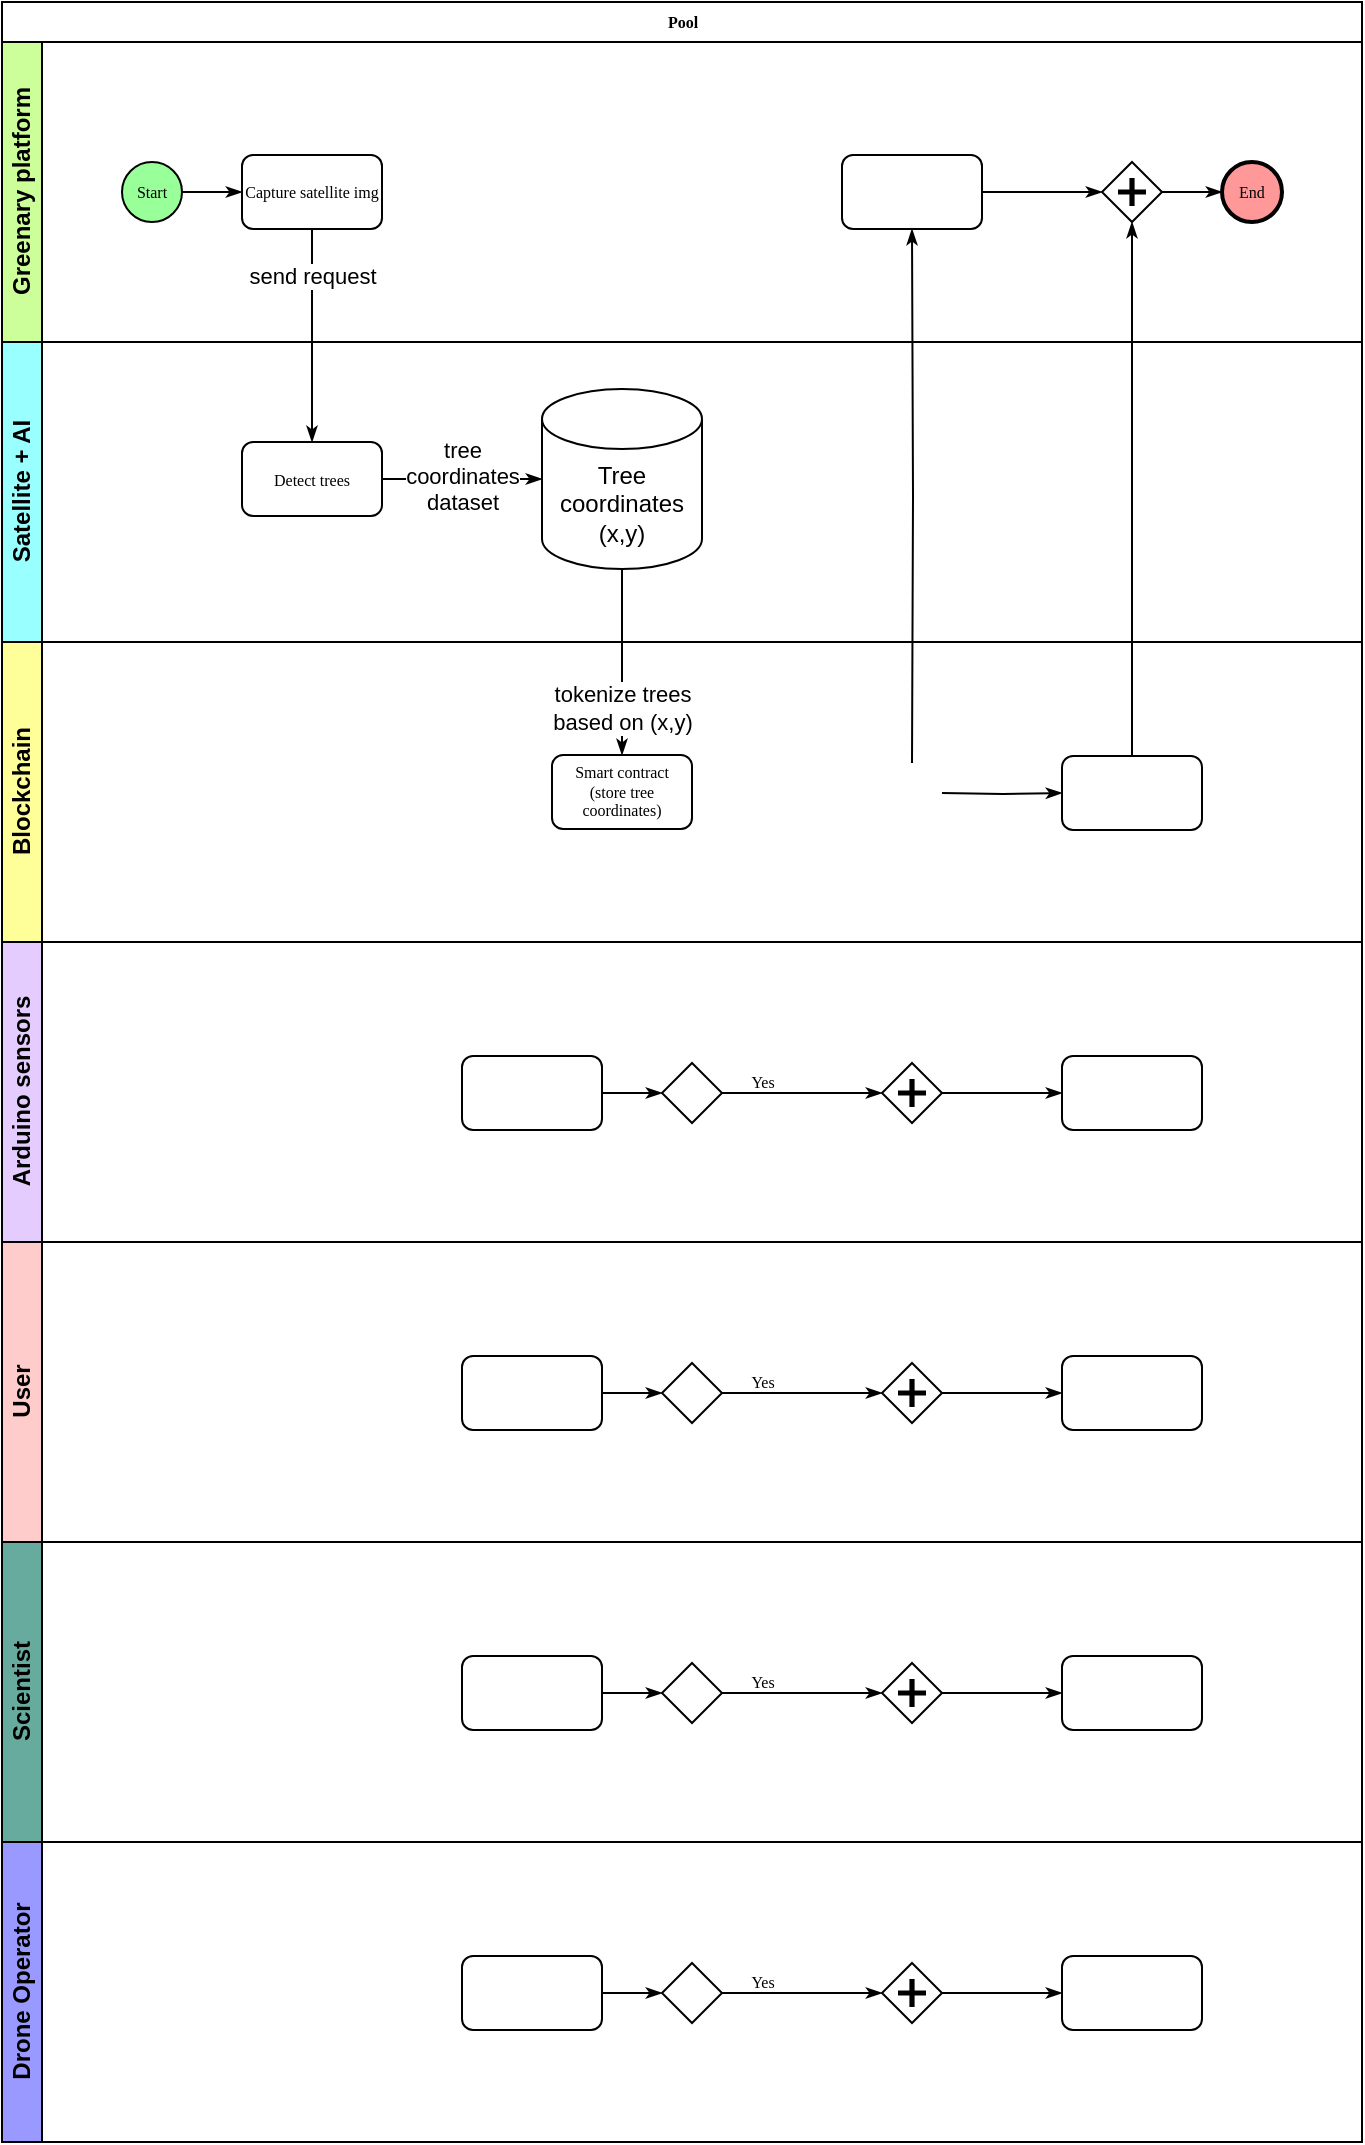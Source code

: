 <mxfile version="24.4.15" type="github">
  <diagram name="Page-1" id="c7488fd3-1785-93aa-aadb-54a6760d102a">
    <mxGraphModel dx="2035" dy="1175" grid="1" gridSize="10" guides="1" tooltips="1" connect="1" arrows="1" fold="1" page="1" pageScale="1" pageWidth="1100" pageHeight="850" background="none" math="0" shadow="0">
      <root>
        <mxCell id="0" />
        <mxCell id="1" parent="0" />
        <mxCell id="2b4e8129b02d487f-1" value="Pool" style="swimlane;html=1;childLayout=stackLayout;horizontal=1;startSize=20;horizontalStack=0;rounded=0;shadow=0;labelBackgroundColor=none;strokeWidth=1;fontFamily=Verdana;fontSize=8;align=center;" parent="1" vertex="1">
          <mxGeometry x="180" y="70" width="680" height="1070" as="geometry" />
        </mxCell>
        <mxCell id="2b4e8129b02d487f-2" value="Greenary platform" style="swimlane;html=1;startSize=20;horizontal=0;fillColor=#CCFF99;" parent="2b4e8129b02d487f-1" vertex="1">
          <mxGeometry y="20" width="680" height="150" as="geometry" />
        </mxCell>
        <mxCell id="2b4e8129b02d487f-18" style="edgeStyle=orthogonalEdgeStyle;rounded=0;html=1;labelBackgroundColor=none;startArrow=none;startFill=0;startSize=5;endArrow=classicThin;endFill=1;endSize=5;jettySize=auto;orthogonalLoop=1;strokeWidth=1;fontFamily=Verdana;fontSize=8" parent="2b4e8129b02d487f-2" source="2b4e8129b02d487f-5" target="2b4e8129b02d487f-6" edge="1">
          <mxGeometry relative="1" as="geometry" />
        </mxCell>
        <mxCell id="2b4e8129b02d487f-5" value="Start" style="ellipse;whiteSpace=wrap;html=1;rounded=0;shadow=0;labelBackgroundColor=none;strokeWidth=1;fontFamily=Verdana;fontSize=8;align=center;fillColor=#99FF99;" parent="2b4e8129b02d487f-2" vertex="1">
          <mxGeometry x="60" y="60" width="30" height="30" as="geometry" />
        </mxCell>
        <mxCell id="2b4e8129b02d487f-6" value="Capture satellite img" style="rounded=1;whiteSpace=wrap;html=1;shadow=0;labelBackgroundColor=none;strokeWidth=1;fontFamily=Verdana;fontSize=8;align=center;" parent="2b4e8129b02d487f-2" vertex="1">
          <mxGeometry x="120" y="56.5" width="70" height="37" as="geometry" />
        </mxCell>
        <mxCell id="2b4e8129b02d487f-22" style="edgeStyle=orthogonalEdgeStyle;rounded=0;html=1;entryX=0;entryY=0.5;labelBackgroundColor=none;startArrow=none;startFill=0;startSize=5;endArrow=classicThin;endFill=1;endSize=5;jettySize=auto;orthogonalLoop=1;strokeWidth=1;fontFamily=Verdana;fontSize=8" parent="2b4e8129b02d487f-2" source="2b4e8129b02d487f-9" target="2b4e8129b02d487f-10" edge="1">
          <mxGeometry relative="1" as="geometry" />
        </mxCell>
        <mxCell id="2b4e8129b02d487f-9" value="" style="rounded=1;whiteSpace=wrap;html=1;shadow=0;labelBackgroundColor=none;strokeWidth=1;fontFamily=Verdana;fontSize=8;align=center;" parent="2b4e8129b02d487f-2" vertex="1">
          <mxGeometry x="420" y="56.5" width="70" height="37" as="geometry" />
        </mxCell>
        <mxCell id="2b4e8129b02d487f-23" style="edgeStyle=orthogonalEdgeStyle;rounded=0;html=1;labelBackgroundColor=none;startArrow=none;startFill=0;startSize=5;endArrow=classicThin;endFill=1;endSize=5;jettySize=auto;orthogonalLoop=1;strokeWidth=1;fontFamily=Verdana;fontSize=8" parent="2b4e8129b02d487f-2" source="2b4e8129b02d487f-10" target="2b4e8129b02d487f-11" edge="1">
          <mxGeometry relative="1" as="geometry" />
        </mxCell>
        <mxCell id="2b4e8129b02d487f-10" value="" style="shape=mxgraph.bpmn.shape;html=1;verticalLabelPosition=bottom;labelBackgroundColor=#ffffff;verticalAlign=top;perimeter=rhombusPerimeter;background=gateway;outline=none;symbol=parallelGw;rounded=1;shadow=0;strokeWidth=1;fontFamily=Verdana;fontSize=8;align=center;" parent="2b4e8129b02d487f-2" vertex="1">
          <mxGeometry x="550" y="60" width="30" height="30" as="geometry" />
        </mxCell>
        <mxCell id="2b4e8129b02d487f-11" value="End" style="ellipse;whiteSpace=wrap;html=1;rounded=0;shadow=0;labelBackgroundColor=none;strokeWidth=2;fontFamily=Verdana;fontSize=8;align=center;fillColor=#FF9999;" parent="2b4e8129b02d487f-2" vertex="1">
          <mxGeometry x="610" y="60" width="30" height="30" as="geometry" />
        </mxCell>
        <mxCell id="2b4e8129b02d487f-3" value="Satellite + AI" style="swimlane;html=1;startSize=20;horizontal=0;fillColor=#99FFFF;" parent="2b4e8129b02d487f-1" vertex="1">
          <mxGeometry y="170" width="680" height="150" as="geometry" />
        </mxCell>
        <mxCell id="2b4e8129b02d487f-26" style="edgeStyle=orthogonalEdgeStyle;rounded=0;html=1;labelBackgroundColor=none;startArrow=none;startFill=0;startSize=5;endArrow=classicThin;endFill=1;endSize=5;jettySize=auto;orthogonalLoop=1;strokeWidth=1;fontFamily=Verdana;fontSize=8;entryX=0;entryY=0.5;entryDx=0;entryDy=0;entryPerimeter=0;" parent="2b4e8129b02d487f-3" source="2b4e8129b02d487f-12" target="JXk1v7vSRiy6vUIL9abN-6" edge="1">
          <mxGeometry relative="1" as="geometry">
            <mxPoint x="270" y="68.5" as="targetPoint" />
          </mxGeometry>
        </mxCell>
        <mxCell id="JXk1v7vSRiy6vUIL9abN-4" value="tree&lt;div&gt;coordinates&lt;/div&gt;&lt;div&gt;dataset&lt;/div&gt;" style="edgeLabel;html=1;align=center;verticalAlign=middle;resizable=0;points=[];" parent="2b4e8129b02d487f-26" vertex="1" connectable="0">
          <mxGeometry x="-0.006" y="2" relative="1" as="geometry">
            <mxPoint as="offset" />
          </mxGeometry>
        </mxCell>
        <mxCell id="2b4e8129b02d487f-12" value="Detect trees" style="rounded=1;whiteSpace=wrap;html=1;shadow=0;labelBackgroundColor=none;strokeWidth=1;fontFamily=Verdana;fontSize=8;align=center;" parent="2b4e8129b02d487f-3" vertex="1">
          <mxGeometry x="120" y="50.0" width="70" height="37" as="geometry" />
        </mxCell>
        <mxCell id="JXk1v7vSRiy6vUIL9abN-6" value="Tree&lt;div&gt;coordinates&lt;div&gt;(x,y)&lt;/div&gt;&lt;/div&gt;" style="shape=cylinder3;whiteSpace=wrap;html=1;boundedLbl=1;backgroundOutline=1;size=15;" parent="2b4e8129b02d487f-3" vertex="1">
          <mxGeometry x="270" y="23.5" width="80" height="90" as="geometry" />
        </mxCell>
        <mxCell id="2b4e8129b02d487f-4" value="Blockchain" style="swimlane;html=1;startSize=20;horizontal=0;fillColor=#FFFF99;" parent="2b4e8129b02d487f-1" vertex="1">
          <mxGeometry y="320" width="680" height="150" as="geometry" />
        </mxCell>
        <mxCell id="2b4e8129b02d487f-14" value="Smart contract&lt;div&gt;(store tree coordinates)&lt;/div&gt;" style="rounded=1;whiteSpace=wrap;html=1;shadow=0;labelBackgroundColor=none;strokeWidth=1;fontFamily=Verdana;fontSize=8;align=center;" parent="2b4e8129b02d487f-4" vertex="1">
          <mxGeometry x="275" y="56.5" width="70" height="37" as="geometry" />
        </mxCell>
        <mxCell id="2b4e8129b02d487f-30" style="edgeStyle=orthogonalEdgeStyle;rounded=0;html=1;labelBackgroundColor=none;startArrow=none;startFill=0;startSize=5;endArrow=classicThin;endFill=1;endSize=5;jettySize=auto;orthogonalLoop=1;strokeColor=#000000;strokeWidth=1;fontFamily=Verdana;fontSize=8;fontColor=#000000;" parent="2b4e8129b02d487f-4" target="2b4e8129b02d487f-17" edge="1">
          <mxGeometry relative="1" as="geometry">
            <mxPoint x="470" y="75.5" as="sourcePoint" />
          </mxGeometry>
        </mxCell>
        <mxCell id="2b4e8129b02d487f-17" value="" style="rounded=1;whiteSpace=wrap;html=1;shadow=0;labelBackgroundColor=none;strokeWidth=1;fontFamily=Verdana;fontSize=8;align=center;" parent="2b4e8129b02d487f-4" vertex="1">
          <mxGeometry x="530" y="57" width="70" height="37" as="geometry" />
        </mxCell>
        <mxCell id="2b4e8129b02d487f-24" style="edgeStyle=orthogonalEdgeStyle;rounded=0;html=1;labelBackgroundColor=none;startArrow=none;startFill=0;startSize=5;endArrow=classicThin;endFill=1;endSize=5;jettySize=auto;orthogonalLoop=1;strokeWidth=1;fontFamily=Verdana;fontSize=8" parent="2b4e8129b02d487f-1" source="2b4e8129b02d487f-6" target="2b4e8129b02d487f-12" edge="1">
          <mxGeometry relative="1" as="geometry" />
        </mxCell>
        <mxCell id="JXk1v7vSRiy6vUIL9abN-1" value="send request" style="edgeLabel;html=1;align=center;verticalAlign=middle;resizable=0;points=[];" parent="2b4e8129b02d487f-24" vertex="1" connectable="0">
          <mxGeometry x="-0.562" relative="1" as="geometry">
            <mxPoint as="offset" />
          </mxGeometry>
        </mxCell>
        <mxCell id="2b4e8129b02d487f-31" style="edgeStyle=orthogonalEdgeStyle;rounded=0;html=1;entryX=0.5;entryY=1;labelBackgroundColor=none;startArrow=none;startFill=0;startSize=5;endArrow=classicThin;endFill=1;endSize=5;jettySize=auto;orthogonalLoop=1;strokeWidth=1;fontFamily=Verdana;fontSize=8" parent="2b4e8129b02d487f-1" source="2b4e8129b02d487f-17" target="2b4e8129b02d487f-10" edge="1">
          <mxGeometry relative="1" as="geometry" />
        </mxCell>
        <mxCell id="2b4e8129b02d487f-33" style="edgeStyle=orthogonalEdgeStyle;rounded=0;html=1;labelBackgroundColor=none;startArrow=none;startFill=0;startSize=5;endArrow=classicThin;endFill=1;endSize=5;jettySize=auto;orthogonalLoop=1;strokeWidth=1;fontFamily=Verdana;fontSize=8" parent="2b4e8129b02d487f-1" target="2b4e8129b02d487f-9" edge="1">
          <mxGeometry relative="1" as="geometry">
            <mxPoint x="455" y="380.5" as="sourcePoint" />
          </mxGeometry>
        </mxCell>
        <mxCell id="kqLRz0ytJqrIoJfL_r-M-1" value="Arduino sensors" style="swimlane;html=1;startSize=20;horizontal=0;fillColor=#E5CCFF;" parent="2b4e8129b02d487f-1" vertex="1">
          <mxGeometry y="470" width="680" height="150" as="geometry" />
        </mxCell>
        <mxCell id="kqLRz0ytJqrIoJfL_r-M-2" style="edgeStyle=orthogonalEdgeStyle;rounded=0;html=1;labelBackgroundColor=none;startArrow=none;startFill=0;startSize=5;endArrow=classicThin;endFill=1;endSize=5;jettySize=auto;orthogonalLoop=1;strokeWidth=1;fontFamily=Verdana;fontSize=8;" parent="kqLRz0ytJqrIoJfL_r-M-1" source="kqLRz0ytJqrIoJfL_r-M-3" target="kqLRz0ytJqrIoJfL_r-M-5" edge="1">
          <mxGeometry relative="1" as="geometry" />
        </mxCell>
        <mxCell id="kqLRz0ytJqrIoJfL_r-M-3" value="" style="rounded=1;whiteSpace=wrap;html=1;shadow=0;labelBackgroundColor=none;strokeWidth=1;fontFamily=Verdana;fontSize=8;align=center;" parent="kqLRz0ytJqrIoJfL_r-M-1" vertex="1">
          <mxGeometry x="230" y="57.0" width="70" height="37" as="geometry" />
        </mxCell>
        <mxCell id="kqLRz0ytJqrIoJfL_r-M-4" value="Yes" style="edgeStyle=orthogonalEdgeStyle;rounded=0;html=1;entryX=0;entryY=0.5;labelBackgroundColor=none;startArrow=none;startFill=0;startSize=5;endArrow=classicThin;endFill=1;endSize=5;jettySize=auto;orthogonalLoop=1;strokeWidth=1;fontFamily=Verdana;fontSize=8" parent="kqLRz0ytJqrIoJfL_r-M-1" source="kqLRz0ytJqrIoJfL_r-M-5" target="kqLRz0ytJqrIoJfL_r-M-7" edge="1">
          <mxGeometry x="-0.501" y="6" relative="1" as="geometry">
            <mxPoint as="offset" />
          </mxGeometry>
        </mxCell>
        <mxCell id="kqLRz0ytJqrIoJfL_r-M-5" value="" style="strokeWidth=1;html=1;shape=mxgraph.flowchart.decision;whiteSpace=wrap;rounded=1;shadow=0;labelBackgroundColor=none;fontFamily=Verdana;fontSize=8;align=center;" parent="kqLRz0ytJqrIoJfL_r-M-1" vertex="1">
          <mxGeometry x="330" y="60.5" width="30" height="30" as="geometry" />
        </mxCell>
        <mxCell id="kqLRz0ytJqrIoJfL_r-M-6" style="edgeStyle=orthogonalEdgeStyle;rounded=0;html=1;labelBackgroundColor=none;startArrow=none;startFill=0;startSize=5;endArrow=classicThin;endFill=1;endSize=5;jettySize=auto;orthogonalLoop=1;strokeColor=#000000;strokeWidth=1;fontFamily=Verdana;fontSize=8;fontColor=#000000;" parent="kqLRz0ytJqrIoJfL_r-M-1" source="kqLRz0ytJqrIoJfL_r-M-7" target="kqLRz0ytJqrIoJfL_r-M-8" edge="1">
          <mxGeometry relative="1" as="geometry" />
        </mxCell>
        <mxCell id="kqLRz0ytJqrIoJfL_r-M-7" value="" style="shape=mxgraph.bpmn.shape;html=1;verticalLabelPosition=bottom;labelBackgroundColor=#ffffff;verticalAlign=top;perimeter=rhombusPerimeter;background=gateway;outline=none;symbol=parallelGw;rounded=1;shadow=0;strokeWidth=1;fontFamily=Verdana;fontSize=8;align=center;" parent="kqLRz0ytJqrIoJfL_r-M-1" vertex="1">
          <mxGeometry x="440" y="60.5" width="30" height="30" as="geometry" />
        </mxCell>
        <mxCell id="kqLRz0ytJqrIoJfL_r-M-8" value="" style="rounded=1;whiteSpace=wrap;html=1;shadow=0;labelBackgroundColor=none;strokeWidth=1;fontFamily=Verdana;fontSize=8;align=center;" parent="kqLRz0ytJqrIoJfL_r-M-1" vertex="1">
          <mxGeometry x="530" y="57" width="70" height="37" as="geometry" />
        </mxCell>
        <mxCell id="kqLRz0ytJqrIoJfL_r-M-9" value="User" style="swimlane;html=1;startSize=20;horizontal=0;fillColor=#FFCCCC;" parent="2b4e8129b02d487f-1" vertex="1">
          <mxGeometry y="620" width="680" height="150" as="geometry" />
        </mxCell>
        <mxCell id="kqLRz0ytJqrIoJfL_r-M-10" style="edgeStyle=orthogonalEdgeStyle;rounded=0;html=1;labelBackgroundColor=none;startArrow=none;startFill=0;startSize=5;endArrow=classicThin;endFill=1;endSize=5;jettySize=auto;orthogonalLoop=1;strokeWidth=1;fontFamily=Verdana;fontSize=8;" parent="kqLRz0ytJqrIoJfL_r-M-9" source="kqLRz0ytJqrIoJfL_r-M-11" target="kqLRz0ytJqrIoJfL_r-M-13" edge="1">
          <mxGeometry relative="1" as="geometry" />
        </mxCell>
        <mxCell id="kqLRz0ytJqrIoJfL_r-M-11" value="" style="rounded=1;whiteSpace=wrap;html=1;shadow=0;labelBackgroundColor=none;strokeWidth=1;fontFamily=Verdana;fontSize=8;align=center;" parent="kqLRz0ytJqrIoJfL_r-M-9" vertex="1">
          <mxGeometry x="230" y="57.0" width="70" height="37" as="geometry" />
        </mxCell>
        <mxCell id="kqLRz0ytJqrIoJfL_r-M-12" value="Yes" style="edgeStyle=orthogonalEdgeStyle;rounded=0;html=1;entryX=0;entryY=0.5;labelBackgroundColor=none;startArrow=none;startFill=0;startSize=5;endArrow=classicThin;endFill=1;endSize=5;jettySize=auto;orthogonalLoop=1;strokeWidth=1;fontFamily=Verdana;fontSize=8" parent="kqLRz0ytJqrIoJfL_r-M-9" source="kqLRz0ytJqrIoJfL_r-M-13" target="kqLRz0ytJqrIoJfL_r-M-15" edge="1">
          <mxGeometry x="-0.501" y="6" relative="1" as="geometry">
            <mxPoint as="offset" />
          </mxGeometry>
        </mxCell>
        <mxCell id="kqLRz0ytJqrIoJfL_r-M-13" value="" style="strokeWidth=1;html=1;shape=mxgraph.flowchart.decision;whiteSpace=wrap;rounded=1;shadow=0;labelBackgroundColor=none;fontFamily=Verdana;fontSize=8;align=center;" parent="kqLRz0ytJqrIoJfL_r-M-9" vertex="1">
          <mxGeometry x="330" y="60.5" width="30" height="30" as="geometry" />
        </mxCell>
        <mxCell id="kqLRz0ytJqrIoJfL_r-M-14" style="edgeStyle=orthogonalEdgeStyle;rounded=0;html=1;labelBackgroundColor=none;startArrow=none;startFill=0;startSize=5;endArrow=classicThin;endFill=1;endSize=5;jettySize=auto;orthogonalLoop=1;strokeColor=#000000;strokeWidth=1;fontFamily=Verdana;fontSize=8;fontColor=#000000;" parent="kqLRz0ytJqrIoJfL_r-M-9" source="kqLRz0ytJqrIoJfL_r-M-15" target="kqLRz0ytJqrIoJfL_r-M-16" edge="1">
          <mxGeometry relative="1" as="geometry" />
        </mxCell>
        <mxCell id="kqLRz0ytJqrIoJfL_r-M-15" value="" style="shape=mxgraph.bpmn.shape;html=1;verticalLabelPosition=bottom;labelBackgroundColor=#ffffff;verticalAlign=top;perimeter=rhombusPerimeter;background=gateway;outline=none;symbol=parallelGw;rounded=1;shadow=0;strokeWidth=1;fontFamily=Verdana;fontSize=8;align=center;" parent="kqLRz0ytJqrIoJfL_r-M-9" vertex="1">
          <mxGeometry x="440" y="60.5" width="30" height="30" as="geometry" />
        </mxCell>
        <mxCell id="kqLRz0ytJqrIoJfL_r-M-16" value="" style="rounded=1;whiteSpace=wrap;html=1;shadow=0;labelBackgroundColor=none;strokeWidth=1;fontFamily=Verdana;fontSize=8;align=center;" parent="kqLRz0ytJqrIoJfL_r-M-9" vertex="1">
          <mxGeometry x="530" y="57" width="70" height="37" as="geometry" />
        </mxCell>
        <mxCell id="kqLRz0ytJqrIoJfL_r-M-17" value="Scientist" style="swimlane;html=1;startSize=20;horizontal=0;fillColor=#67AB9F;" parent="2b4e8129b02d487f-1" vertex="1">
          <mxGeometry y="770" width="680" height="150" as="geometry" />
        </mxCell>
        <mxCell id="kqLRz0ytJqrIoJfL_r-M-18" style="edgeStyle=orthogonalEdgeStyle;rounded=0;html=1;labelBackgroundColor=none;startArrow=none;startFill=0;startSize=5;endArrow=classicThin;endFill=1;endSize=5;jettySize=auto;orthogonalLoop=1;strokeWidth=1;fontFamily=Verdana;fontSize=8;" parent="kqLRz0ytJqrIoJfL_r-M-17" source="kqLRz0ytJqrIoJfL_r-M-19" target="kqLRz0ytJqrIoJfL_r-M-21" edge="1">
          <mxGeometry relative="1" as="geometry" />
        </mxCell>
        <mxCell id="kqLRz0ytJqrIoJfL_r-M-19" value="" style="rounded=1;whiteSpace=wrap;html=1;shadow=0;labelBackgroundColor=none;strokeWidth=1;fontFamily=Verdana;fontSize=8;align=center;" parent="kqLRz0ytJqrIoJfL_r-M-17" vertex="1">
          <mxGeometry x="230" y="57.0" width="70" height="37" as="geometry" />
        </mxCell>
        <mxCell id="kqLRz0ytJqrIoJfL_r-M-20" value="Yes" style="edgeStyle=orthogonalEdgeStyle;rounded=0;html=1;entryX=0;entryY=0.5;labelBackgroundColor=none;startArrow=none;startFill=0;startSize=5;endArrow=classicThin;endFill=1;endSize=5;jettySize=auto;orthogonalLoop=1;strokeWidth=1;fontFamily=Verdana;fontSize=8" parent="kqLRz0ytJqrIoJfL_r-M-17" source="kqLRz0ytJqrIoJfL_r-M-21" target="kqLRz0ytJqrIoJfL_r-M-23" edge="1">
          <mxGeometry x="-0.501" y="6" relative="1" as="geometry">
            <mxPoint as="offset" />
          </mxGeometry>
        </mxCell>
        <mxCell id="kqLRz0ytJqrIoJfL_r-M-21" value="" style="strokeWidth=1;html=1;shape=mxgraph.flowchart.decision;whiteSpace=wrap;rounded=1;shadow=0;labelBackgroundColor=none;fontFamily=Verdana;fontSize=8;align=center;" parent="kqLRz0ytJqrIoJfL_r-M-17" vertex="1">
          <mxGeometry x="330" y="60.5" width="30" height="30" as="geometry" />
        </mxCell>
        <mxCell id="kqLRz0ytJqrIoJfL_r-M-22" style="edgeStyle=orthogonalEdgeStyle;rounded=0;html=1;labelBackgroundColor=none;startArrow=none;startFill=0;startSize=5;endArrow=classicThin;endFill=1;endSize=5;jettySize=auto;orthogonalLoop=1;strokeColor=#000000;strokeWidth=1;fontFamily=Verdana;fontSize=8;fontColor=#000000;" parent="kqLRz0ytJqrIoJfL_r-M-17" source="kqLRz0ytJqrIoJfL_r-M-23" target="kqLRz0ytJqrIoJfL_r-M-24" edge="1">
          <mxGeometry relative="1" as="geometry" />
        </mxCell>
        <mxCell id="kqLRz0ytJqrIoJfL_r-M-23" value="" style="shape=mxgraph.bpmn.shape;html=1;verticalLabelPosition=bottom;labelBackgroundColor=#ffffff;verticalAlign=top;perimeter=rhombusPerimeter;background=gateway;outline=none;symbol=parallelGw;rounded=1;shadow=0;strokeWidth=1;fontFamily=Verdana;fontSize=8;align=center;" parent="kqLRz0ytJqrIoJfL_r-M-17" vertex="1">
          <mxGeometry x="440" y="60.5" width="30" height="30" as="geometry" />
        </mxCell>
        <mxCell id="kqLRz0ytJqrIoJfL_r-M-24" value="" style="rounded=1;whiteSpace=wrap;html=1;shadow=0;labelBackgroundColor=none;strokeWidth=1;fontFamily=Verdana;fontSize=8;align=center;" parent="kqLRz0ytJqrIoJfL_r-M-17" vertex="1">
          <mxGeometry x="530" y="57" width="70" height="37" as="geometry" />
        </mxCell>
        <mxCell id="kqLRz0ytJqrIoJfL_r-M-25" value="Drone Operator" style="swimlane;html=1;startSize=20;horizontal=0;fillColor=#9999FF;" parent="2b4e8129b02d487f-1" vertex="1">
          <mxGeometry y="920" width="680" height="150" as="geometry" />
        </mxCell>
        <mxCell id="kqLRz0ytJqrIoJfL_r-M-26" style="edgeStyle=orthogonalEdgeStyle;rounded=0;html=1;labelBackgroundColor=none;startArrow=none;startFill=0;startSize=5;endArrow=classicThin;endFill=1;endSize=5;jettySize=auto;orthogonalLoop=1;strokeWidth=1;fontFamily=Verdana;fontSize=8;" parent="kqLRz0ytJqrIoJfL_r-M-25" source="kqLRz0ytJqrIoJfL_r-M-27" target="kqLRz0ytJqrIoJfL_r-M-29" edge="1">
          <mxGeometry relative="1" as="geometry" />
        </mxCell>
        <mxCell id="kqLRz0ytJqrIoJfL_r-M-27" value="" style="rounded=1;whiteSpace=wrap;html=1;shadow=0;labelBackgroundColor=none;strokeWidth=1;fontFamily=Verdana;fontSize=8;align=center;" parent="kqLRz0ytJqrIoJfL_r-M-25" vertex="1">
          <mxGeometry x="230" y="57.0" width="70" height="37" as="geometry" />
        </mxCell>
        <mxCell id="kqLRz0ytJqrIoJfL_r-M-28" value="Yes" style="edgeStyle=orthogonalEdgeStyle;rounded=0;html=1;entryX=0;entryY=0.5;labelBackgroundColor=none;startArrow=none;startFill=0;startSize=5;endArrow=classicThin;endFill=1;endSize=5;jettySize=auto;orthogonalLoop=1;strokeWidth=1;fontFamily=Verdana;fontSize=8" parent="kqLRz0ytJqrIoJfL_r-M-25" source="kqLRz0ytJqrIoJfL_r-M-29" target="kqLRz0ytJqrIoJfL_r-M-31" edge="1">
          <mxGeometry x="-0.501" y="6" relative="1" as="geometry">
            <mxPoint as="offset" />
          </mxGeometry>
        </mxCell>
        <mxCell id="kqLRz0ytJqrIoJfL_r-M-29" value="" style="strokeWidth=1;html=1;shape=mxgraph.flowchart.decision;whiteSpace=wrap;rounded=1;shadow=0;labelBackgroundColor=none;fontFamily=Verdana;fontSize=8;align=center;" parent="kqLRz0ytJqrIoJfL_r-M-25" vertex="1">
          <mxGeometry x="330" y="60.5" width="30" height="30" as="geometry" />
        </mxCell>
        <mxCell id="kqLRz0ytJqrIoJfL_r-M-30" style="edgeStyle=orthogonalEdgeStyle;rounded=0;html=1;labelBackgroundColor=none;startArrow=none;startFill=0;startSize=5;endArrow=classicThin;endFill=1;endSize=5;jettySize=auto;orthogonalLoop=1;strokeColor=#000000;strokeWidth=1;fontFamily=Verdana;fontSize=8;fontColor=#000000;" parent="kqLRz0ytJqrIoJfL_r-M-25" source="kqLRz0ytJqrIoJfL_r-M-31" target="kqLRz0ytJqrIoJfL_r-M-32" edge="1">
          <mxGeometry relative="1" as="geometry" />
        </mxCell>
        <mxCell id="kqLRz0ytJqrIoJfL_r-M-31" value="" style="shape=mxgraph.bpmn.shape;html=1;verticalLabelPosition=bottom;labelBackgroundColor=#ffffff;verticalAlign=top;perimeter=rhombusPerimeter;background=gateway;outline=none;symbol=parallelGw;rounded=1;shadow=0;strokeWidth=1;fontFamily=Verdana;fontSize=8;align=center;" parent="kqLRz0ytJqrIoJfL_r-M-25" vertex="1">
          <mxGeometry x="440" y="60.5" width="30" height="30" as="geometry" />
        </mxCell>
        <mxCell id="kqLRz0ytJqrIoJfL_r-M-32" value="" style="rounded=1;whiteSpace=wrap;html=1;shadow=0;labelBackgroundColor=none;strokeWidth=1;fontFamily=Verdana;fontSize=8;align=center;" parent="kqLRz0ytJqrIoJfL_r-M-25" vertex="1">
          <mxGeometry x="530" y="57" width="70" height="37" as="geometry" />
        </mxCell>
        <mxCell id="JXk1v7vSRiy6vUIL9abN-3" style="edgeStyle=orthogonalEdgeStyle;rounded=0;html=1;labelBackgroundColor=none;startArrow=none;startFill=0;startSize=5;endArrow=classicThin;endFill=1;endSize=5;jettySize=auto;orthogonalLoop=1;strokeWidth=1;fontFamily=Verdana;fontSize=8;entryX=0.5;entryY=0;entryDx=0;entryDy=0;exitX=0.5;exitY=1;exitDx=0;exitDy=0;exitPerimeter=0;" parent="2b4e8129b02d487f-1" source="JXk1v7vSRiy6vUIL9abN-6" target="2b4e8129b02d487f-14" edge="1">
          <mxGeometry relative="1" as="geometry">
            <mxPoint x="305" y="257" as="sourcePoint" />
            <mxPoint x="260" y="249" as="targetPoint" />
          </mxGeometry>
        </mxCell>
        <mxCell id="JXk1v7vSRiy6vUIL9abN-8" value="tokenize trees&lt;div&gt;based on (x,y)&lt;/div&gt;" style="edgeLabel;html=1;align=center;verticalAlign=middle;resizable=0;points=[];" parent="JXk1v7vSRiy6vUIL9abN-3" vertex="1" connectable="0">
          <mxGeometry x="0.499" relative="1" as="geometry">
            <mxPoint as="offset" />
          </mxGeometry>
        </mxCell>
      </root>
    </mxGraphModel>
  </diagram>
</mxfile>
